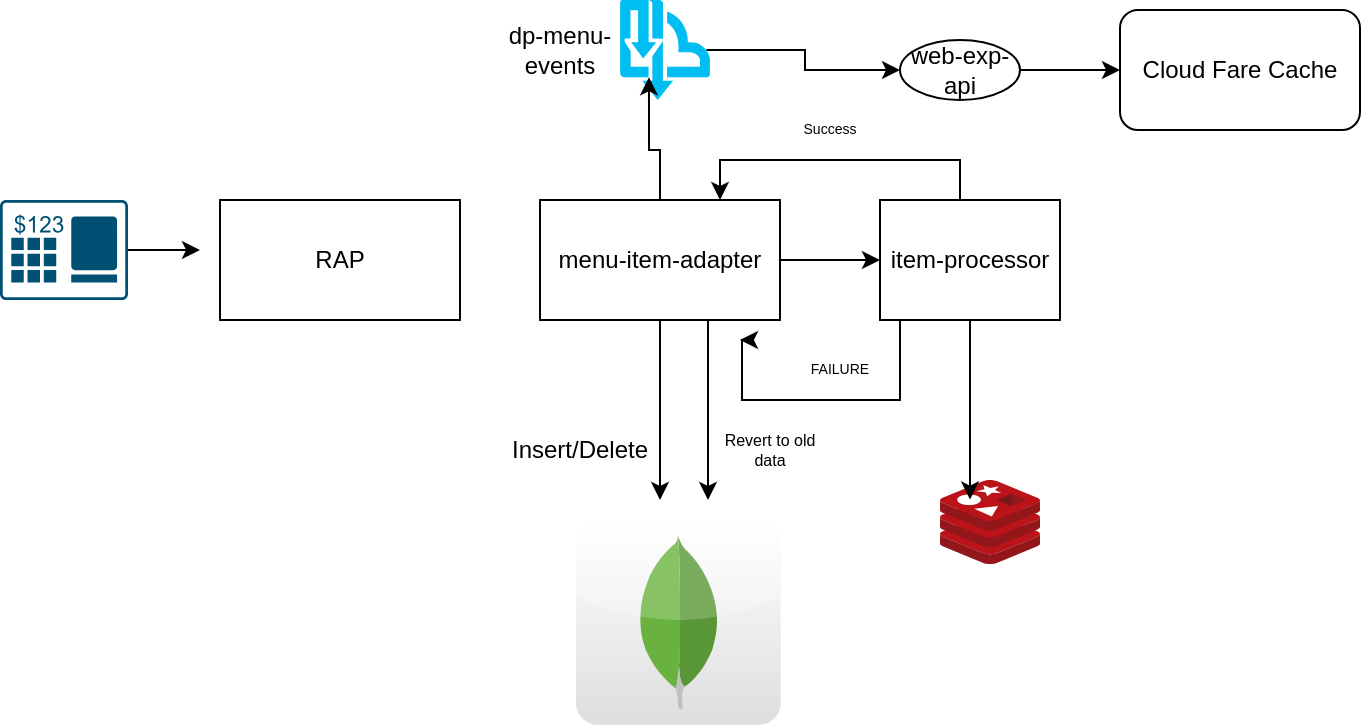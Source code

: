 <mxfile version="25.0.3">
  <diagram name="Page-1" id="b0KYnCoXIlb_PHSSbA_m">
    <mxGraphModel dx="794" dy="458" grid="1" gridSize="10" guides="1" tooltips="1" connect="1" arrows="1" fold="1" page="1" pageScale="1" pageWidth="850" pageHeight="1100" math="0" shadow="0">
      <root>
        <mxCell id="0" />
        <mxCell id="1" parent="0" />
        <mxCell id="yfFJLknTkizyPdS-e0Tf-3" style="edgeStyle=orthogonalEdgeStyle;rounded=0;orthogonalLoop=1;jettySize=auto;html=1;" edge="1" parent="1" source="yfFJLknTkizyPdS-e0Tf-1">
          <mxGeometry relative="1" as="geometry">
            <mxPoint x="110" y="195" as="targetPoint" />
          </mxGeometry>
        </mxCell>
        <mxCell id="yfFJLknTkizyPdS-e0Tf-1" value="" style="sketch=0;points=[[0.015,0.015,0],[0.985,0.015,0],[0.985,0.985,0],[0.015,0.985,0],[0.25,0,0],[0.5,0,0],[0.75,0,0],[1,0.25,0],[1,0.5,0],[1,0.75,0],[0.75,1,0],[0.5,1,0],[0.25,1,0],[0,0.75,0],[0,0.5,0],[0,0.25,0]];verticalLabelPosition=bottom;html=1;verticalAlign=top;aspect=fixed;align=center;pointerEvents=1;shape=mxgraph.cisco19.pos;fillColor=#005073;strokeColor=none;" vertex="1" parent="1">
          <mxGeometry x="10" y="170" width="64" height="50" as="geometry" />
        </mxCell>
        <mxCell id="yfFJLknTkizyPdS-e0Tf-2" value="RAP" style="rounded=0;whiteSpace=wrap;html=1;" vertex="1" parent="1">
          <mxGeometry x="120" y="170" width="120" height="60" as="geometry" />
        </mxCell>
        <mxCell id="yfFJLknTkizyPdS-e0Tf-6" style="edgeStyle=orthogonalEdgeStyle;rounded=0;orthogonalLoop=1;jettySize=auto;html=1;" edge="1" parent="1" source="yfFJLknTkizyPdS-e0Tf-4">
          <mxGeometry relative="1" as="geometry">
            <mxPoint x="340" y="320" as="targetPoint" />
          </mxGeometry>
        </mxCell>
        <mxCell id="yfFJLknTkizyPdS-e0Tf-17" value="" style="edgeStyle=orthogonalEdgeStyle;rounded=0;orthogonalLoop=1;jettySize=auto;html=1;" edge="1" parent="1" source="yfFJLknTkizyPdS-e0Tf-4" target="yfFJLknTkizyPdS-e0Tf-9">
          <mxGeometry relative="1" as="geometry" />
        </mxCell>
        <mxCell id="yfFJLknTkizyPdS-e0Tf-4" value="menu-item-adapter" style="rounded=0;whiteSpace=wrap;html=1;" vertex="1" parent="1">
          <mxGeometry x="280" y="170" width="120" height="60" as="geometry" />
        </mxCell>
        <mxCell id="yfFJLknTkizyPdS-e0Tf-5" value="" style="dashed=0;outlineConnect=0;html=1;align=center;labelPosition=center;verticalLabelPosition=bottom;verticalAlign=top;shape=mxgraph.webicons.mongodb;gradientColor=#DFDEDE" vertex="1" parent="1">
          <mxGeometry x="298" y="330" width="102.4" height="102.4" as="geometry" />
        </mxCell>
        <mxCell id="yfFJLknTkizyPdS-e0Tf-7" value="Insert/Delete" style="text;html=1;align=center;verticalAlign=middle;whiteSpace=wrap;rounded=0;" vertex="1" parent="1">
          <mxGeometry x="270" y="280" width="60" height="30" as="geometry" />
        </mxCell>
        <mxCell id="yfFJLknTkizyPdS-e0Tf-19" style="edgeStyle=orthogonalEdgeStyle;rounded=0;orthogonalLoop=1;jettySize=auto;html=1;" edge="1" parent="1" source="yfFJLknTkizyPdS-e0Tf-9">
          <mxGeometry relative="1" as="geometry">
            <mxPoint x="380" y="240" as="targetPoint" />
            <Array as="points">
              <mxPoint x="460" y="270" />
              <mxPoint x="381" y="270" />
            </Array>
          </mxGeometry>
        </mxCell>
        <mxCell id="yfFJLknTkizyPdS-e0Tf-32" style="edgeStyle=orthogonalEdgeStyle;rounded=0;orthogonalLoop=1;jettySize=auto;html=1;entryX=0.75;entryY=0;entryDx=0;entryDy=0;" edge="1" parent="1" source="yfFJLknTkizyPdS-e0Tf-9" target="yfFJLknTkizyPdS-e0Tf-4">
          <mxGeometry relative="1" as="geometry">
            <Array as="points">
              <mxPoint x="490" y="150" />
              <mxPoint x="370" y="150" />
            </Array>
          </mxGeometry>
        </mxCell>
        <mxCell id="yfFJLknTkizyPdS-e0Tf-9" value="item-processor" style="rounded=0;whiteSpace=wrap;html=1;" vertex="1" parent="1">
          <mxGeometry x="450" y="170" width="90" height="60" as="geometry" />
        </mxCell>
        <mxCell id="yfFJLknTkizyPdS-e0Tf-10" value="" style="image;sketch=0;aspect=fixed;html=1;points=[];align=center;fontSize=12;image=img/lib/mscae/Cache_Redis_Product.svg;" vertex="1" parent="1">
          <mxGeometry x="480" y="310" width="50" height="42" as="geometry" />
        </mxCell>
        <mxCell id="yfFJLknTkizyPdS-e0Tf-20" value="FAILURE" style="text;html=1;align=center;verticalAlign=middle;whiteSpace=wrap;rounded=0;fontSize=7;" vertex="1" parent="1">
          <mxGeometry x="400.4" y="240" width="60" height="30" as="geometry" />
        </mxCell>
        <mxCell id="yfFJLknTkizyPdS-e0Tf-22" style="edgeStyle=orthogonalEdgeStyle;rounded=0;orthogonalLoop=1;jettySize=auto;html=1;entryX=0.3;entryY=0.233;entryDx=0;entryDy=0;entryPerimeter=0;" edge="1" parent="1" source="yfFJLknTkizyPdS-e0Tf-9" target="yfFJLknTkizyPdS-e0Tf-10">
          <mxGeometry relative="1" as="geometry" />
        </mxCell>
        <mxCell id="yfFJLknTkizyPdS-e0Tf-27" style="edgeStyle=orthogonalEdgeStyle;rounded=0;orthogonalLoop=1;jettySize=auto;html=1;exitX=0.96;exitY=0.5;exitDx=0;exitDy=0;exitPerimeter=0;" edge="1" parent="1" source="yfFJLknTkizyPdS-e0Tf-23" target="yfFJLknTkizyPdS-e0Tf-26">
          <mxGeometry relative="1" as="geometry" />
        </mxCell>
        <mxCell id="yfFJLknTkizyPdS-e0Tf-23" value="" style="verticalLabelPosition=bottom;html=1;verticalAlign=top;align=center;strokeColor=none;fillColor=#00BEF2;shape=mxgraph.azure.service_bus_topics_and_subscriptions;pointerEvents=1;" vertex="1" parent="1">
          <mxGeometry x="320" y="70" width="45" height="50" as="geometry" />
        </mxCell>
        <mxCell id="yfFJLknTkizyPdS-e0Tf-28" style="edgeStyle=orthogonalEdgeStyle;rounded=0;orthogonalLoop=1;jettySize=auto;html=1;" edge="1" parent="1" source="yfFJLknTkizyPdS-e0Tf-26" target="yfFJLknTkizyPdS-e0Tf-29">
          <mxGeometry relative="1" as="geometry">
            <mxPoint x="580" y="105" as="targetPoint" />
          </mxGeometry>
        </mxCell>
        <mxCell id="yfFJLknTkizyPdS-e0Tf-26" value="web-exp-api" style="ellipse;whiteSpace=wrap;html=1;" vertex="1" parent="1">
          <mxGeometry x="460" y="90" width="60" height="30" as="geometry" />
        </mxCell>
        <mxCell id="yfFJLknTkizyPdS-e0Tf-29" value="Cloud Fare Cache" style="rounded=1;whiteSpace=wrap;html=1;" vertex="1" parent="1">
          <mxGeometry x="570" y="75" width="120" height="60" as="geometry" />
        </mxCell>
        <mxCell id="yfFJLknTkizyPdS-e0Tf-30" style="edgeStyle=orthogonalEdgeStyle;rounded=0;orthogonalLoop=1;jettySize=auto;html=1;exitX=0.5;exitY=0;exitDx=0;exitDy=0;entryX=0.322;entryY=0.773;entryDx=0;entryDy=0;entryPerimeter=0;" edge="1" parent="1" source="yfFJLknTkizyPdS-e0Tf-4" target="yfFJLknTkizyPdS-e0Tf-23">
          <mxGeometry relative="1" as="geometry" />
        </mxCell>
        <mxCell id="yfFJLknTkizyPdS-e0Tf-33" value="Success" style="text;html=1;align=center;verticalAlign=middle;whiteSpace=wrap;rounded=0;fontSize=7;" vertex="1" parent="1">
          <mxGeometry x="395" y="120" width="60" height="30" as="geometry" />
        </mxCell>
        <mxCell id="yfFJLknTkizyPdS-e0Tf-34" value="" style="endArrow=classic;html=1;rounded=0;exitX=0.7;exitY=1;exitDx=0;exitDy=0;exitPerimeter=0;" edge="1" parent="1" source="yfFJLknTkizyPdS-e0Tf-4">
          <mxGeometry width="50" height="50" relative="1" as="geometry">
            <mxPoint x="560" y="240" as="sourcePoint" />
            <mxPoint x="364" y="320" as="targetPoint" />
          </mxGeometry>
        </mxCell>
        <mxCell id="yfFJLknTkizyPdS-e0Tf-35" value="Revert to old data" style="text;html=1;align=center;verticalAlign=middle;whiteSpace=wrap;rounded=0;fontSize=8;" vertex="1" parent="1">
          <mxGeometry x="365" y="280" width="60" height="30" as="geometry" />
        </mxCell>
        <mxCell id="yfFJLknTkizyPdS-e0Tf-37" value="dp-menu-events" style="text;html=1;align=center;verticalAlign=middle;whiteSpace=wrap;rounded=0;" vertex="1" parent="1">
          <mxGeometry x="260" y="80" width="60" height="30" as="geometry" />
        </mxCell>
      </root>
    </mxGraphModel>
  </diagram>
</mxfile>
